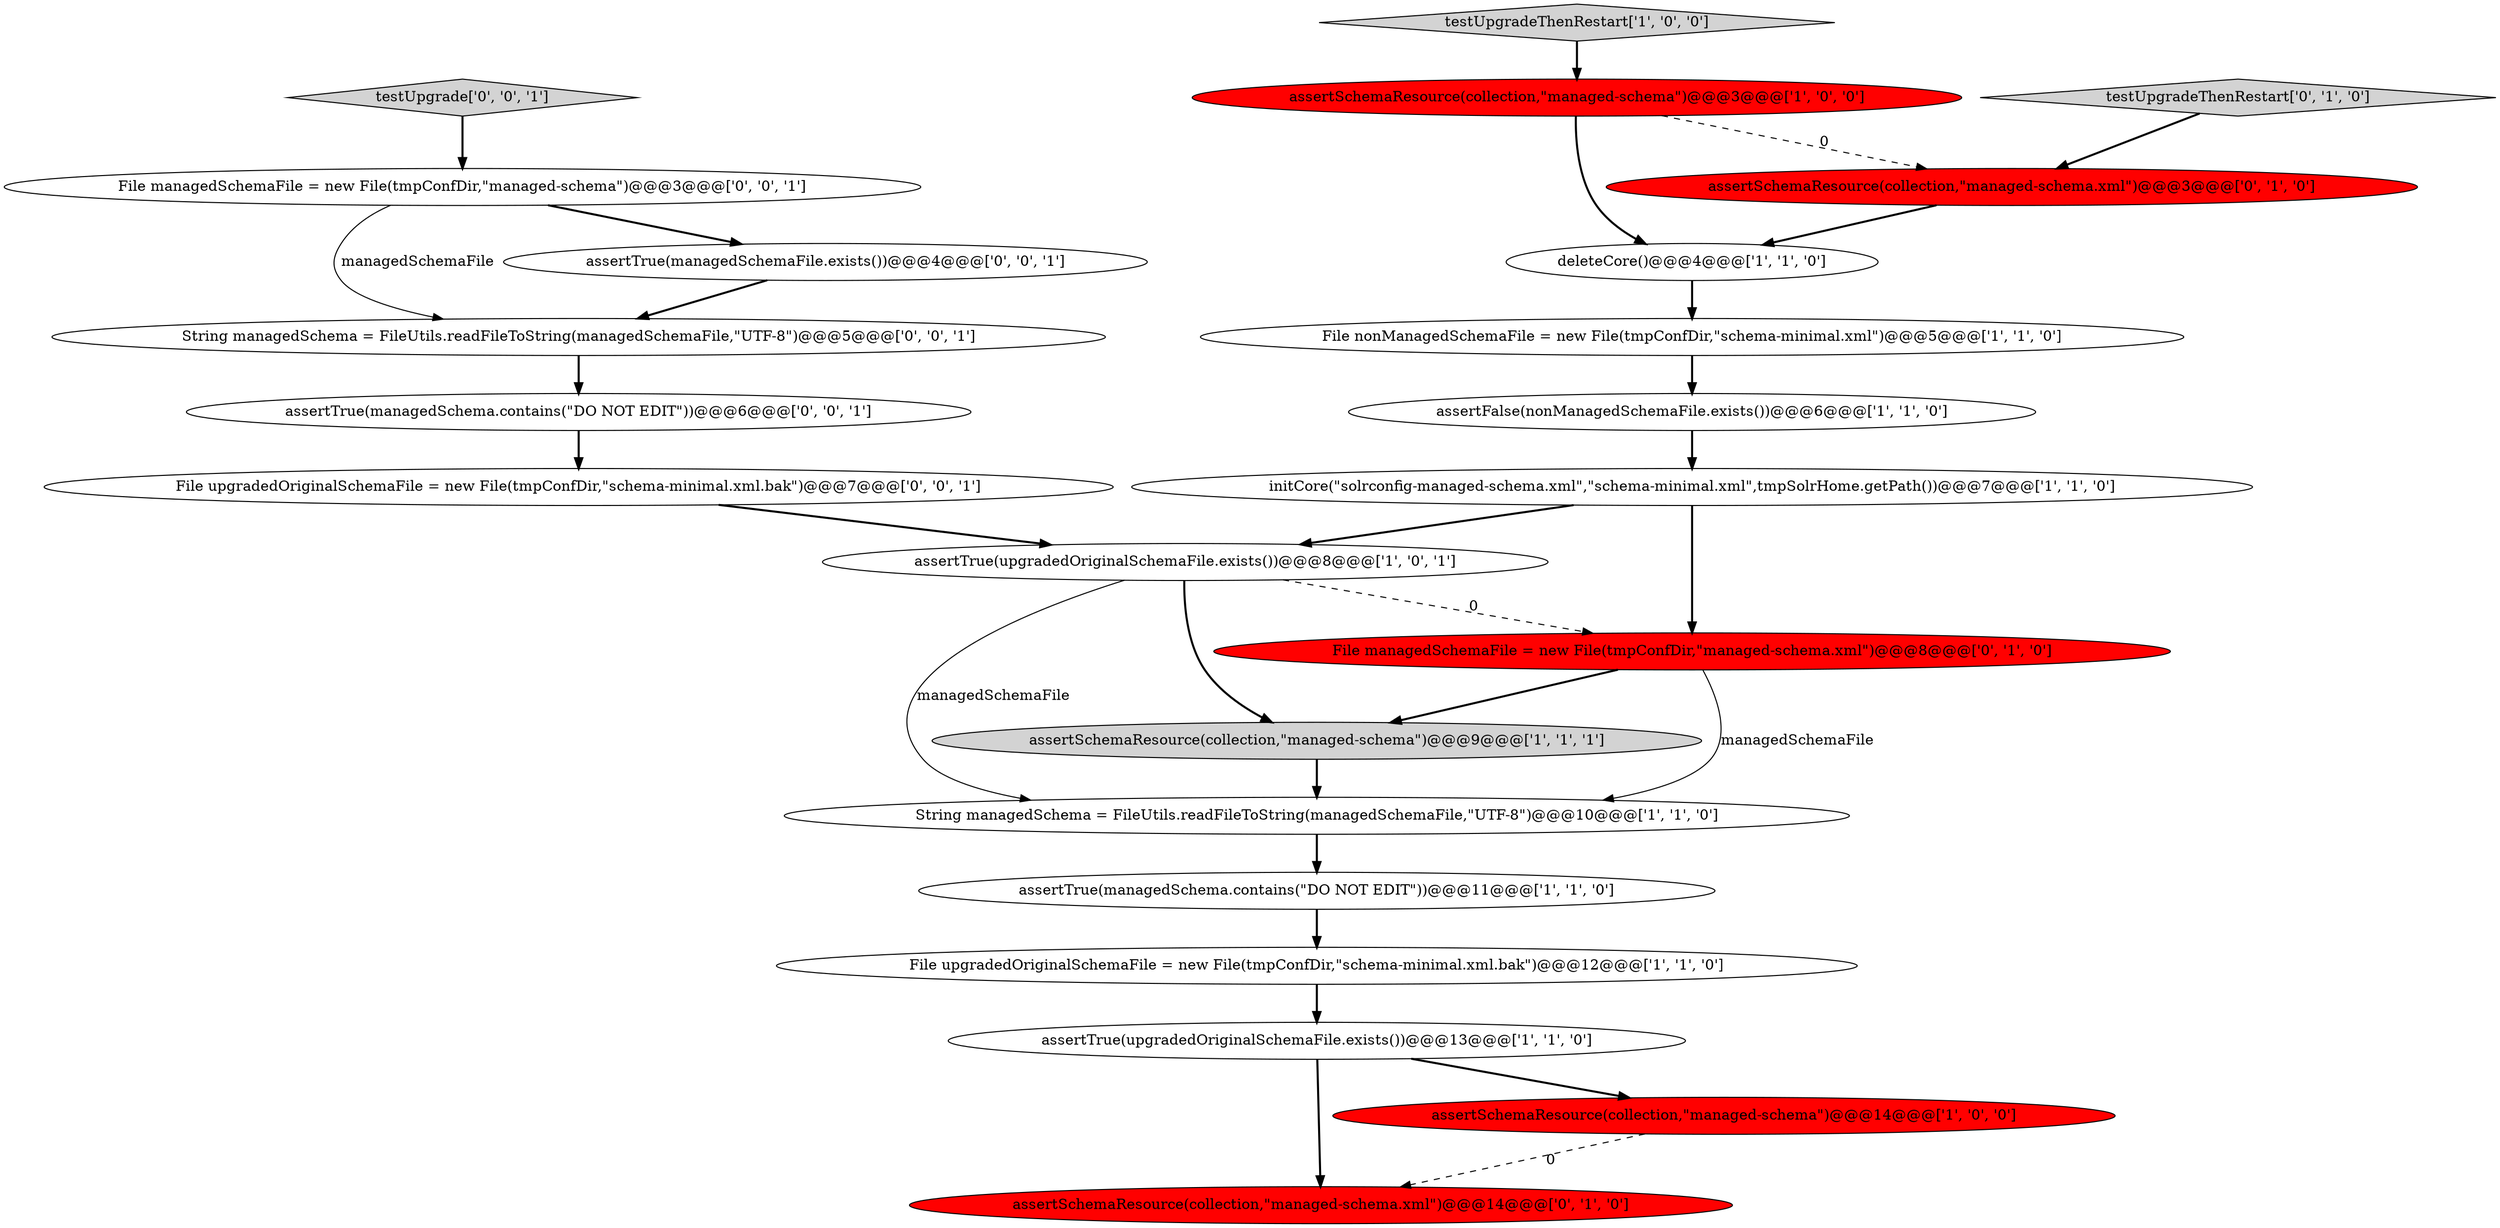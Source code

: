 digraph {
18 [style = filled, label = "testUpgrade['0', '0', '1']", fillcolor = lightgray, shape = diamond image = "AAA0AAABBB3BBB"];
13 [style = filled, label = "assertSchemaResource(collection,\"managed-schema.xml\")@@@3@@@['0', '1', '0']", fillcolor = red, shape = ellipse image = "AAA1AAABBB2BBB"];
0 [style = filled, label = "assertTrue(managedSchema.contains(\"DO NOT EDIT\"))@@@11@@@['1', '1', '0']", fillcolor = white, shape = ellipse image = "AAA0AAABBB1BBB"];
1 [style = filled, label = "File upgradedOriginalSchemaFile = new File(tmpConfDir,\"schema-minimal.xml.bak\")@@@12@@@['1', '1', '0']", fillcolor = white, shape = ellipse image = "AAA0AAABBB1BBB"];
6 [style = filled, label = "deleteCore()@@@4@@@['1', '1', '0']", fillcolor = white, shape = ellipse image = "AAA0AAABBB1BBB"];
21 [style = filled, label = "File managedSchemaFile = new File(tmpConfDir,\"managed-schema\")@@@3@@@['0', '0', '1']", fillcolor = white, shape = ellipse image = "AAA0AAABBB3BBB"];
16 [style = filled, label = "File managedSchemaFile = new File(tmpConfDir,\"managed-schema.xml\")@@@8@@@['0', '1', '0']", fillcolor = red, shape = ellipse image = "AAA1AAABBB2BBB"];
5 [style = filled, label = "String managedSchema = FileUtils.readFileToString(managedSchemaFile,\"UTF-8\")@@@10@@@['1', '1', '0']", fillcolor = white, shape = ellipse image = "AAA0AAABBB1BBB"];
8 [style = filled, label = "assertSchemaResource(collection,\"managed-schema\")@@@3@@@['1', '0', '0']", fillcolor = red, shape = ellipse image = "AAA1AAABBB1BBB"];
20 [style = filled, label = "File upgradedOriginalSchemaFile = new File(tmpConfDir,\"schema-minimal.xml.bak\")@@@7@@@['0', '0', '1']", fillcolor = white, shape = ellipse image = "AAA0AAABBB3BBB"];
4 [style = filled, label = "assertTrue(upgradedOriginalSchemaFile.exists())@@@8@@@['1', '0', '1']", fillcolor = white, shape = ellipse image = "AAA0AAABBB1BBB"];
15 [style = filled, label = "testUpgradeThenRestart['0', '1', '0']", fillcolor = lightgray, shape = diamond image = "AAA0AAABBB2BBB"];
9 [style = filled, label = "assertTrue(upgradedOriginalSchemaFile.exists())@@@13@@@['1', '1', '0']", fillcolor = white, shape = ellipse image = "AAA0AAABBB1BBB"];
22 [style = filled, label = "assertTrue(managedSchema.contains(\"DO NOT EDIT\"))@@@6@@@['0', '0', '1']", fillcolor = white, shape = ellipse image = "AAA0AAABBB3BBB"];
11 [style = filled, label = "assertFalse(nonManagedSchemaFile.exists())@@@6@@@['1', '1', '0']", fillcolor = white, shape = ellipse image = "AAA0AAABBB1BBB"];
10 [style = filled, label = "File nonManagedSchemaFile = new File(tmpConfDir,\"schema-minimal.xml\")@@@5@@@['1', '1', '0']", fillcolor = white, shape = ellipse image = "AAA0AAABBB1BBB"];
14 [style = filled, label = "assertSchemaResource(collection,\"managed-schema.xml\")@@@14@@@['0', '1', '0']", fillcolor = red, shape = ellipse image = "AAA1AAABBB2BBB"];
12 [style = filled, label = "assertSchemaResource(collection,\"managed-schema\")@@@14@@@['1', '0', '0']", fillcolor = red, shape = ellipse image = "AAA1AAABBB1BBB"];
7 [style = filled, label = "testUpgradeThenRestart['1', '0', '0']", fillcolor = lightgray, shape = diamond image = "AAA0AAABBB1BBB"];
17 [style = filled, label = "String managedSchema = FileUtils.readFileToString(managedSchemaFile,\"UTF-8\")@@@5@@@['0', '0', '1']", fillcolor = white, shape = ellipse image = "AAA0AAABBB3BBB"];
2 [style = filled, label = "assertSchemaResource(collection,\"managed-schema\")@@@9@@@['1', '1', '1']", fillcolor = lightgray, shape = ellipse image = "AAA0AAABBB1BBB"];
19 [style = filled, label = "assertTrue(managedSchemaFile.exists())@@@4@@@['0', '0', '1']", fillcolor = white, shape = ellipse image = "AAA0AAABBB3BBB"];
3 [style = filled, label = "initCore(\"solrconfig-managed-schema.xml\",\"schema-minimal.xml\",tmpSolrHome.getPath())@@@7@@@['1', '1', '0']", fillcolor = white, shape = ellipse image = "AAA0AAABBB1BBB"];
16->5 [style = solid, label="managedSchemaFile"];
15->13 [style = bold, label=""];
4->16 [style = dashed, label="0"];
21->19 [style = bold, label=""];
21->17 [style = solid, label="managedSchemaFile"];
8->6 [style = bold, label=""];
4->2 [style = bold, label=""];
19->17 [style = bold, label=""];
3->16 [style = bold, label=""];
16->2 [style = bold, label=""];
17->22 [style = bold, label=""];
7->8 [style = bold, label=""];
3->4 [style = bold, label=""];
1->9 [style = bold, label=""];
20->4 [style = bold, label=""];
4->5 [style = solid, label="managedSchemaFile"];
8->13 [style = dashed, label="0"];
12->14 [style = dashed, label="0"];
22->20 [style = bold, label=""];
5->0 [style = bold, label=""];
11->3 [style = bold, label=""];
0->1 [style = bold, label=""];
6->10 [style = bold, label=""];
9->14 [style = bold, label=""];
9->12 [style = bold, label=""];
18->21 [style = bold, label=""];
13->6 [style = bold, label=""];
2->5 [style = bold, label=""];
10->11 [style = bold, label=""];
}
